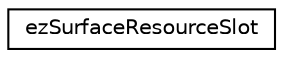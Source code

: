 digraph "Graphical Class Hierarchy"
{
 // LATEX_PDF_SIZE
  edge [fontname="Helvetica",fontsize="10",labelfontname="Helvetica",labelfontsize="10"];
  node [fontname="Helvetica",fontsize="10",shape=record];
  rankdir="LR";
  Node0 [label="ezSurfaceResourceSlot",height=0.2,width=0.4,color="black", fillcolor="white", style="filled",URL="$da/d12/structez_surface_resource_slot.htm",tooltip=" "];
}
